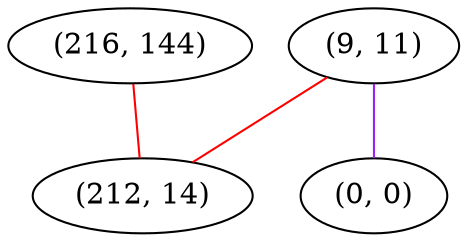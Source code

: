graph "" {
"(216, 144)";
"(9, 11)";
"(212, 14)";
"(0, 0)";
"(216, 144)" -- "(212, 14)"  [color=red, key=0, weight=1];
"(9, 11)" -- "(0, 0)"  [color=purple, key=0, weight=4];
"(9, 11)" -- "(212, 14)"  [color=red, key=0, weight=1];
}
